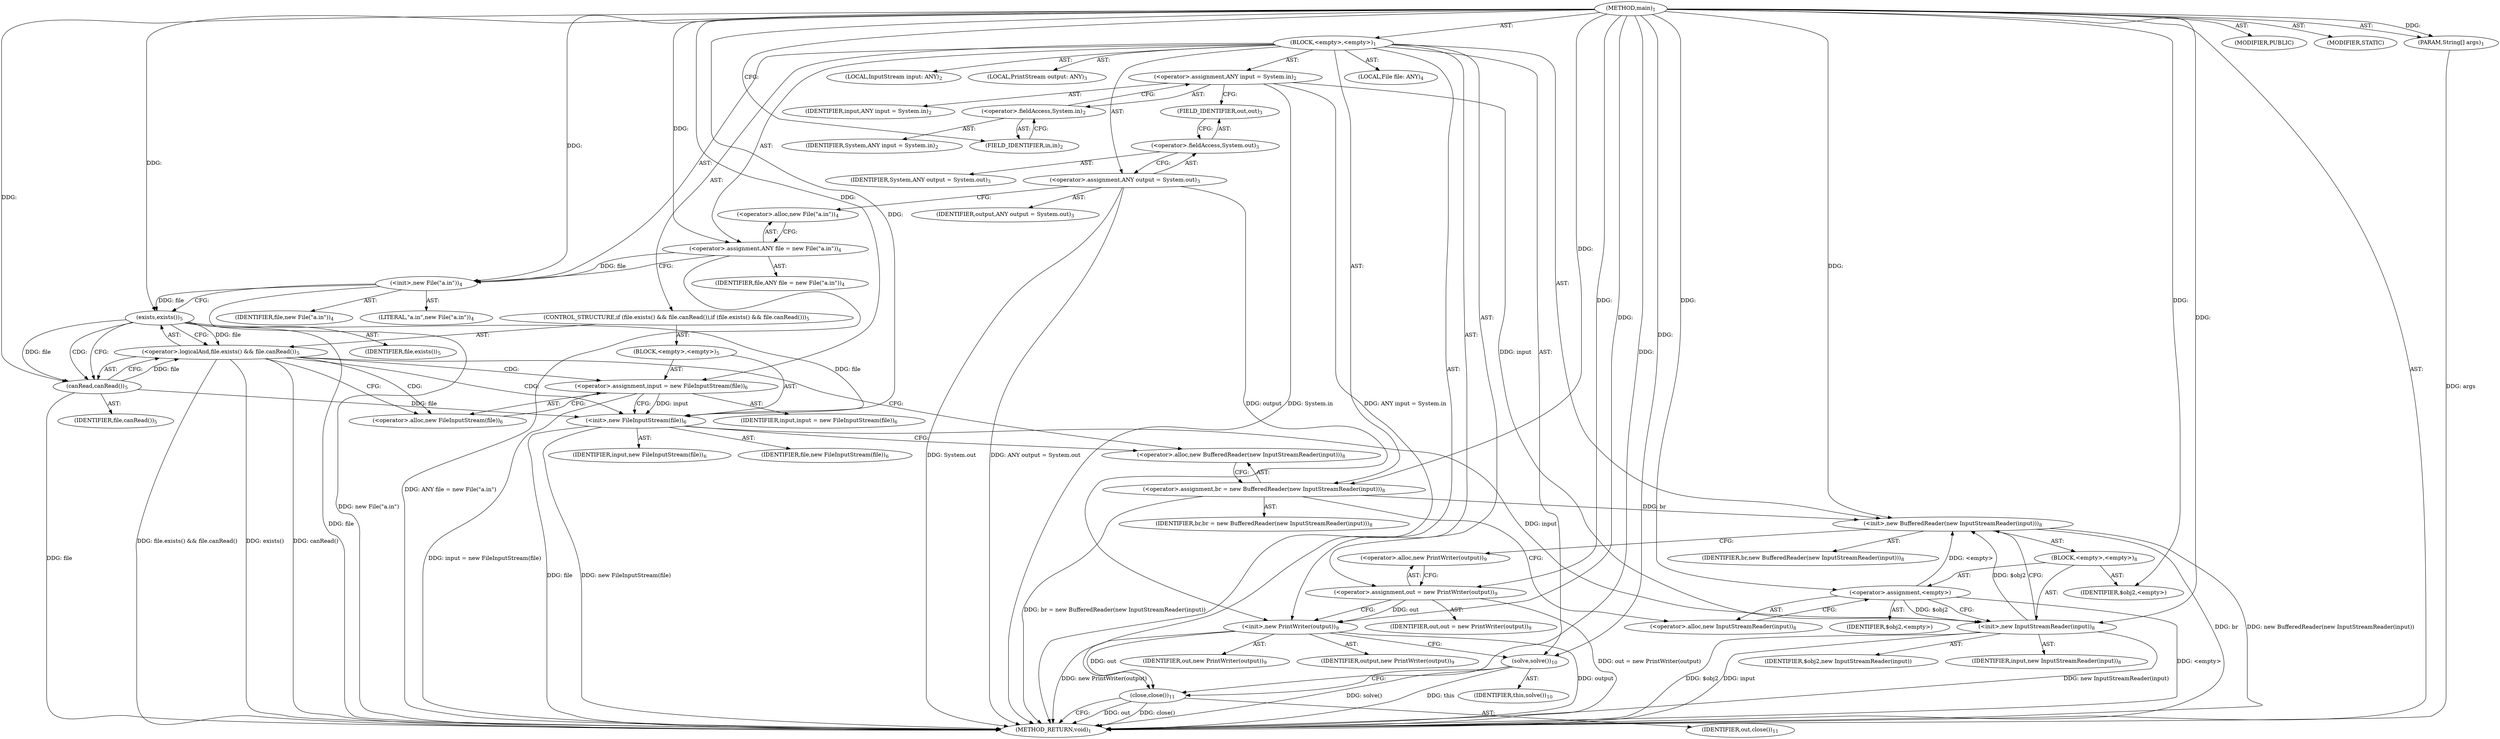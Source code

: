 digraph "main" {  
"21" [label = <(METHOD,main)<SUB>1</SUB>> ]
"22" [label = <(PARAM,String[] args)<SUB>1</SUB>> ]
"23" [label = <(BLOCK,&lt;empty&gt;,&lt;empty&gt;)<SUB>1</SUB>> ]
"6" [label = <(LOCAL,InputStream input: ANY)<SUB>2</SUB>> ]
"24" [label = <(&lt;operator&gt;.assignment,ANY input = System.in)<SUB>2</SUB>> ]
"25" [label = <(IDENTIFIER,input,ANY input = System.in)<SUB>2</SUB>> ]
"26" [label = <(&lt;operator&gt;.fieldAccess,System.in)<SUB>2</SUB>> ]
"27" [label = <(IDENTIFIER,System,ANY input = System.in)<SUB>2</SUB>> ]
"28" [label = <(FIELD_IDENTIFIER,in,in)<SUB>2</SUB>> ]
"29" [label = <(LOCAL,PrintStream output: ANY)<SUB>3</SUB>> ]
"30" [label = <(&lt;operator&gt;.assignment,ANY output = System.out)<SUB>3</SUB>> ]
"31" [label = <(IDENTIFIER,output,ANY output = System.out)<SUB>3</SUB>> ]
"32" [label = <(&lt;operator&gt;.fieldAccess,System.out)<SUB>3</SUB>> ]
"33" [label = <(IDENTIFIER,System,ANY output = System.out)<SUB>3</SUB>> ]
"34" [label = <(FIELD_IDENTIFIER,out,out)<SUB>3</SUB>> ]
"4" [label = <(LOCAL,File file: ANY)<SUB>4</SUB>> ]
"35" [label = <(&lt;operator&gt;.assignment,ANY file = new File(&quot;a.in&quot;))<SUB>4</SUB>> ]
"36" [label = <(IDENTIFIER,file,ANY file = new File(&quot;a.in&quot;))<SUB>4</SUB>> ]
"37" [label = <(&lt;operator&gt;.alloc,new File(&quot;a.in&quot;))<SUB>4</SUB>> ]
"38" [label = <(&lt;init&gt;,new File(&quot;a.in&quot;))<SUB>4</SUB>> ]
"3" [label = <(IDENTIFIER,file,new File(&quot;a.in&quot;))<SUB>4</SUB>> ]
"39" [label = <(LITERAL,&quot;a.in&quot;,new File(&quot;a.in&quot;))<SUB>4</SUB>> ]
"40" [label = <(CONTROL_STRUCTURE,if (file.exists() &amp;&amp; file.canRead()),if (file.exists() &amp;&amp; file.canRead()))<SUB>5</SUB>> ]
"41" [label = <(&lt;operator&gt;.logicalAnd,file.exists() &amp;&amp; file.canRead())<SUB>5</SUB>> ]
"42" [label = <(exists,exists())<SUB>5</SUB>> ]
"43" [label = <(IDENTIFIER,file,exists())<SUB>5</SUB>> ]
"44" [label = <(canRead,canRead())<SUB>5</SUB>> ]
"45" [label = <(IDENTIFIER,file,canRead())<SUB>5</SUB>> ]
"46" [label = <(BLOCK,&lt;empty&gt;,&lt;empty&gt;)<SUB>5</SUB>> ]
"47" [label = <(&lt;operator&gt;.assignment,input = new FileInputStream(file))<SUB>6</SUB>> ]
"48" [label = <(IDENTIFIER,input,input = new FileInputStream(file))<SUB>6</SUB>> ]
"49" [label = <(&lt;operator&gt;.alloc,new FileInputStream(file))<SUB>6</SUB>> ]
"50" [label = <(&lt;init&gt;,new FileInputStream(file))<SUB>6</SUB>> ]
"5" [label = <(IDENTIFIER,input,new FileInputStream(file))<SUB>6</SUB>> ]
"51" [label = <(IDENTIFIER,file,new FileInputStream(file))<SUB>6</SUB>> ]
"52" [label = <(&lt;operator&gt;.assignment,br = new BufferedReader(new InputStreamReader(input)))<SUB>8</SUB>> ]
"53" [label = <(IDENTIFIER,br,br = new BufferedReader(new InputStreamReader(input)))<SUB>8</SUB>> ]
"54" [label = <(&lt;operator&gt;.alloc,new BufferedReader(new InputStreamReader(input)))<SUB>8</SUB>> ]
"55" [label = <(&lt;init&gt;,new BufferedReader(new InputStreamReader(input)))<SUB>8</SUB>> ]
"56" [label = <(IDENTIFIER,br,new BufferedReader(new InputStreamReader(input)))<SUB>8</SUB>> ]
"57" [label = <(BLOCK,&lt;empty&gt;,&lt;empty&gt;)<SUB>8</SUB>> ]
"58" [label = <(&lt;operator&gt;.assignment,&lt;empty&gt;)> ]
"59" [label = <(IDENTIFIER,$obj2,&lt;empty&gt;)> ]
"60" [label = <(&lt;operator&gt;.alloc,new InputStreamReader(input))<SUB>8</SUB>> ]
"61" [label = <(&lt;init&gt;,new InputStreamReader(input))<SUB>8</SUB>> ]
"62" [label = <(IDENTIFIER,$obj2,new InputStreamReader(input))> ]
"63" [label = <(IDENTIFIER,input,new InputStreamReader(input))<SUB>8</SUB>> ]
"64" [label = <(IDENTIFIER,$obj2,&lt;empty&gt;)> ]
"65" [label = <(&lt;operator&gt;.assignment,out = new PrintWriter(output))<SUB>9</SUB>> ]
"66" [label = <(IDENTIFIER,out,out = new PrintWriter(output))<SUB>9</SUB>> ]
"67" [label = <(&lt;operator&gt;.alloc,new PrintWriter(output))<SUB>9</SUB>> ]
"68" [label = <(&lt;init&gt;,new PrintWriter(output))<SUB>9</SUB>> ]
"69" [label = <(IDENTIFIER,out,new PrintWriter(output))<SUB>9</SUB>> ]
"70" [label = <(IDENTIFIER,output,new PrintWriter(output))<SUB>9</SUB>> ]
"71" [label = <(solve,solve())<SUB>10</SUB>> ]
"72" [label = <(IDENTIFIER,this,solve())<SUB>10</SUB>> ]
"73" [label = <(close,close())<SUB>11</SUB>> ]
"74" [label = <(IDENTIFIER,out,close())<SUB>11</SUB>> ]
"75" [label = <(MODIFIER,PUBLIC)> ]
"76" [label = <(MODIFIER,STATIC)> ]
"77" [label = <(METHOD_RETURN,void)<SUB>1</SUB>> ]
  "21" -> "22"  [ label = "AST: "] 
  "21" -> "23"  [ label = "AST: "] 
  "21" -> "75"  [ label = "AST: "] 
  "21" -> "76"  [ label = "AST: "] 
  "21" -> "77"  [ label = "AST: "] 
  "23" -> "6"  [ label = "AST: "] 
  "23" -> "24"  [ label = "AST: "] 
  "23" -> "29"  [ label = "AST: "] 
  "23" -> "30"  [ label = "AST: "] 
  "23" -> "4"  [ label = "AST: "] 
  "23" -> "35"  [ label = "AST: "] 
  "23" -> "38"  [ label = "AST: "] 
  "23" -> "40"  [ label = "AST: "] 
  "23" -> "52"  [ label = "AST: "] 
  "23" -> "55"  [ label = "AST: "] 
  "23" -> "65"  [ label = "AST: "] 
  "23" -> "68"  [ label = "AST: "] 
  "23" -> "71"  [ label = "AST: "] 
  "23" -> "73"  [ label = "AST: "] 
  "24" -> "25"  [ label = "AST: "] 
  "24" -> "26"  [ label = "AST: "] 
  "26" -> "27"  [ label = "AST: "] 
  "26" -> "28"  [ label = "AST: "] 
  "30" -> "31"  [ label = "AST: "] 
  "30" -> "32"  [ label = "AST: "] 
  "32" -> "33"  [ label = "AST: "] 
  "32" -> "34"  [ label = "AST: "] 
  "35" -> "36"  [ label = "AST: "] 
  "35" -> "37"  [ label = "AST: "] 
  "38" -> "3"  [ label = "AST: "] 
  "38" -> "39"  [ label = "AST: "] 
  "40" -> "41"  [ label = "AST: "] 
  "40" -> "46"  [ label = "AST: "] 
  "41" -> "42"  [ label = "AST: "] 
  "41" -> "44"  [ label = "AST: "] 
  "42" -> "43"  [ label = "AST: "] 
  "44" -> "45"  [ label = "AST: "] 
  "46" -> "47"  [ label = "AST: "] 
  "46" -> "50"  [ label = "AST: "] 
  "47" -> "48"  [ label = "AST: "] 
  "47" -> "49"  [ label = "AST: "] 
  "50" -> "5"  [ label = "AST: "] 
  "50" -> "51"  [ label = "AST: "] 
  "52" -> "53"  [ label = "AST: "] 
  "52" -> "54"  [ label = "AST: "] 
  "55" -> "56"  [ label = "AST: "] 
  "55" -> "57"  [ label = "AST: "] 
  "57" -> "58"  [ label = "AST: "] 
  "57" -> "61"  [ label = "AST: "] 
  "57" -> "64"  [ label = "AST: "] 
  "58" -> "59"  [ label = "AST: "] 
  "58" -> "60"  [ label = "AST: "] 
  "61" -> "62"  [ label = "AST: "] 
  "61" -> "63"  [ label = "AST: "] 
  "65" -> "66"  [ label = "AST: "] 
  "65" -> "67"  [ label = "AST: "] 
  "68" -> "69"  [ label = "AST: "] 
  "68" -> "70"  [ label = "AST: "] 
  "71" -> "72"  [ label = "AST: "] 
  "73" -> "74"  [ label = "AST: "] 
  "24" -> "34"  [ label = "CFG: "] 
  "30" -> "37"  [ label = "CFG: "] 
  "35" -> "38"  [ label = "CFG: "] 
  "38" -> "42"  [ label = "CFG: "] 
  "52" -> "60"  [ label = "CFG: "] 
  "55" -> "67"  [ label = "CFG: "] 
  "65" -> "68"  [ label = "CFG: "] 
  "68" -> "71"  [ label = "CFG: "] 
  "71" -> "73"  [ label = "CFG: "] 
  "73" -> "77"  [ label = "CFG: "] 
  "26" -> "24"  [ label = "CFG: "] 
  "32" -> "30"  [ label = "CFG: "] 
  "37" -> "35"  [ label = "CFG: "] 
  "41" -> "49"  [ label = "CFG: "] 
  "41" -> "54"  [ label = "CFG: "] 
  "54" -> "52"  [ label = "CFG: "] 
  "67" -> "65"  [ label = "CFG: "] 
  "28" -> "26"  [ label = "CFG: "] 
  "34" -> "32"  [ label = "CFG: "] 
  "42" -> "41"  [ label = "CFG: "] 
  "42" -> "44"  [ label = "CFG: "] 
  "44" -> "41"  [ label = "CFG: "] 
  "47" -> "50"  [ label = "CFG: "] 
  "50" -> "54"  [ label = "CFG: "] 
  "58" -> "61"  [ label = "CFG: "] 
  "61" -> "55"  [ label = "CFG: "] 
  "49" -> "47"  [ label = "CFG: "] 
  "60" -> "58"  [ label = "CFG: "] 
  "21" -> "28"  [ label = "CFG: "] 
  "22" -> "77"  [ label = "DDG: args"] 
  "24" -> "77"  [ label = "DDG: System.in"] 
  "24" -> "77"  [ label = "DDG: ANY input = System.in"] 
  "30" -> "77"  [ label = "DDG: System.out"] 
  "30" -> "77"  [ label = "DDG: ANY output = System.out"] 
  "35" -> "77"  [ label = "DDG: ANY file = new File(&quot;a.in&quot;)"] 
  "38" -> "77"  [ label = "DDG: new File(&quot;a.in&quot;)"] 
  "42" -> "77"  [ label = "DDG: file"] 
  "41" -> "77"  [ label = "DDG: exists()"] 
  "44" -> "77"  [ label = "DDG: file"] 
  "41" -> "77"  [ label = "DDG: canRead()"] 
  "41" -> "77"  [ label = "DDG: file.exists() &amp;&amp; file.canRead()"] 
  "47" -> "77"  [ label = "DDG: input = new FileInputStream(file)"] 
  "50" -> "77"  [ label = "DDG: file"] 
  "50" -> "77"  [ label = "DDG: new FileInputStream(file)"] 
  "52" -> "77"  [ label = "DDG: br = new BufferedReader(new InputStreamReader(input))"] 
  "55" -> "77"  [ label = "DDG: br"] 
  "58" -> "77"  [ label = "DDG: &lt;empty&gt;"] 
  "61" -> "77"  [ label = "DDG: $obj2"] 
  "61" -> "77"  [ label = "DDG: input"] 
  "61" -> "77"  [ label = "DDG: new InputStreamReader(input)"] 
  "55" -> "77"  [ label = "DDG: new BufferedReader(new InputStreamReader(input))"] 
  "65" -> "77"  [ label = "DDG: out = new PrintWriter(output)"] 
  "68" -> "77"  [ label = "DDG: output"] 
  "68" -> "77"  [ label = "DDG: new PrintWriter(output)"] 
  "71" -> "77"  [ label = "DDG: solve()"] 
  "73" -> "77"  [ label = "DDG: out"] 
  "73" -> "77"  [ label = "DDG: close()"] 
  "71" -> "77"  [ label = "DDG: this"] 
  "21" -> "22"  [ label = "DDG: "] 
  "21" -> "35"  [ label = "DDG: "] 
  "21" -> "52"  [ label = "DDG: "] 
  "21" -> "65"  [ label = "DDG: "] 
  "35" -> "38"  [ label = "DDG: file"] 
  "21" -> "38"  [ label = "DDG: "] 
  "52" -> "55"  [ label = "DDG: br"] 
  "21" -> "55"  [ label = "DDG: "] 
  "58" -> "55"  [ label = "DDG: &lt;empty&gt;"] 
  "61" -> "55"  [ label = "DDG: $obj2"] 
  "65" -> "68"  [ label = "DDG: out"] 
  "21" -> "68"  [ label = "DDG: "] 
  "30" -> "68"  [ label = "DDG: output"] 
  "21" -> "71"  [ label = "DDG: "] 
  "68" -> "73"  [ label = "DDG: out"] 
  "21" -> "73"  [ label = "DDG: "] 
  "42" -> "41"  [ label = "DDG: file"] 
  "44" -> "41"  [ label = "DDG: file"] 
  "21" -> "47"  [ label = "DDG: "] 
  "21" -> "58"  [ label = "DDG: "] 
  "21" -> "64"  [ label = "DDG: "] 
  "38" -> "42"  [ label = "DDG: file"] 
  "21" -> "42"  [ label = "DDG: "] 
  "42" -> "44"  [ label = "DDG: file"] 
  "21" -> "44"  [ label = "DDG: "] 
  "47" -> "50"  [ label = "DDG: input"] 
  "21" -> "50"  [ label = "DDG: "] 
  "42" -> "50"  [ label = "DDG: file"] 
  "44" -> "50"  [ label = "DDG: file"] 
  "58" -> "61"  [ label = "DDG: $obj2"] 
  "21" -> "61"  [ label = "DDG: "] 
  "24" -> "61"  [ label = "DDG: input"] 
  "50" -> "61"  [ label = "DDG: input"] 
  "41" -> "47"  [ label = "CDG: "] 
  "41" -> "49"  [ label = "CDG: "] 
  "41" -> "50"  [ label = "CDG: "] 
  "42" -> "44"  [ label = "CDG: "] 
}
